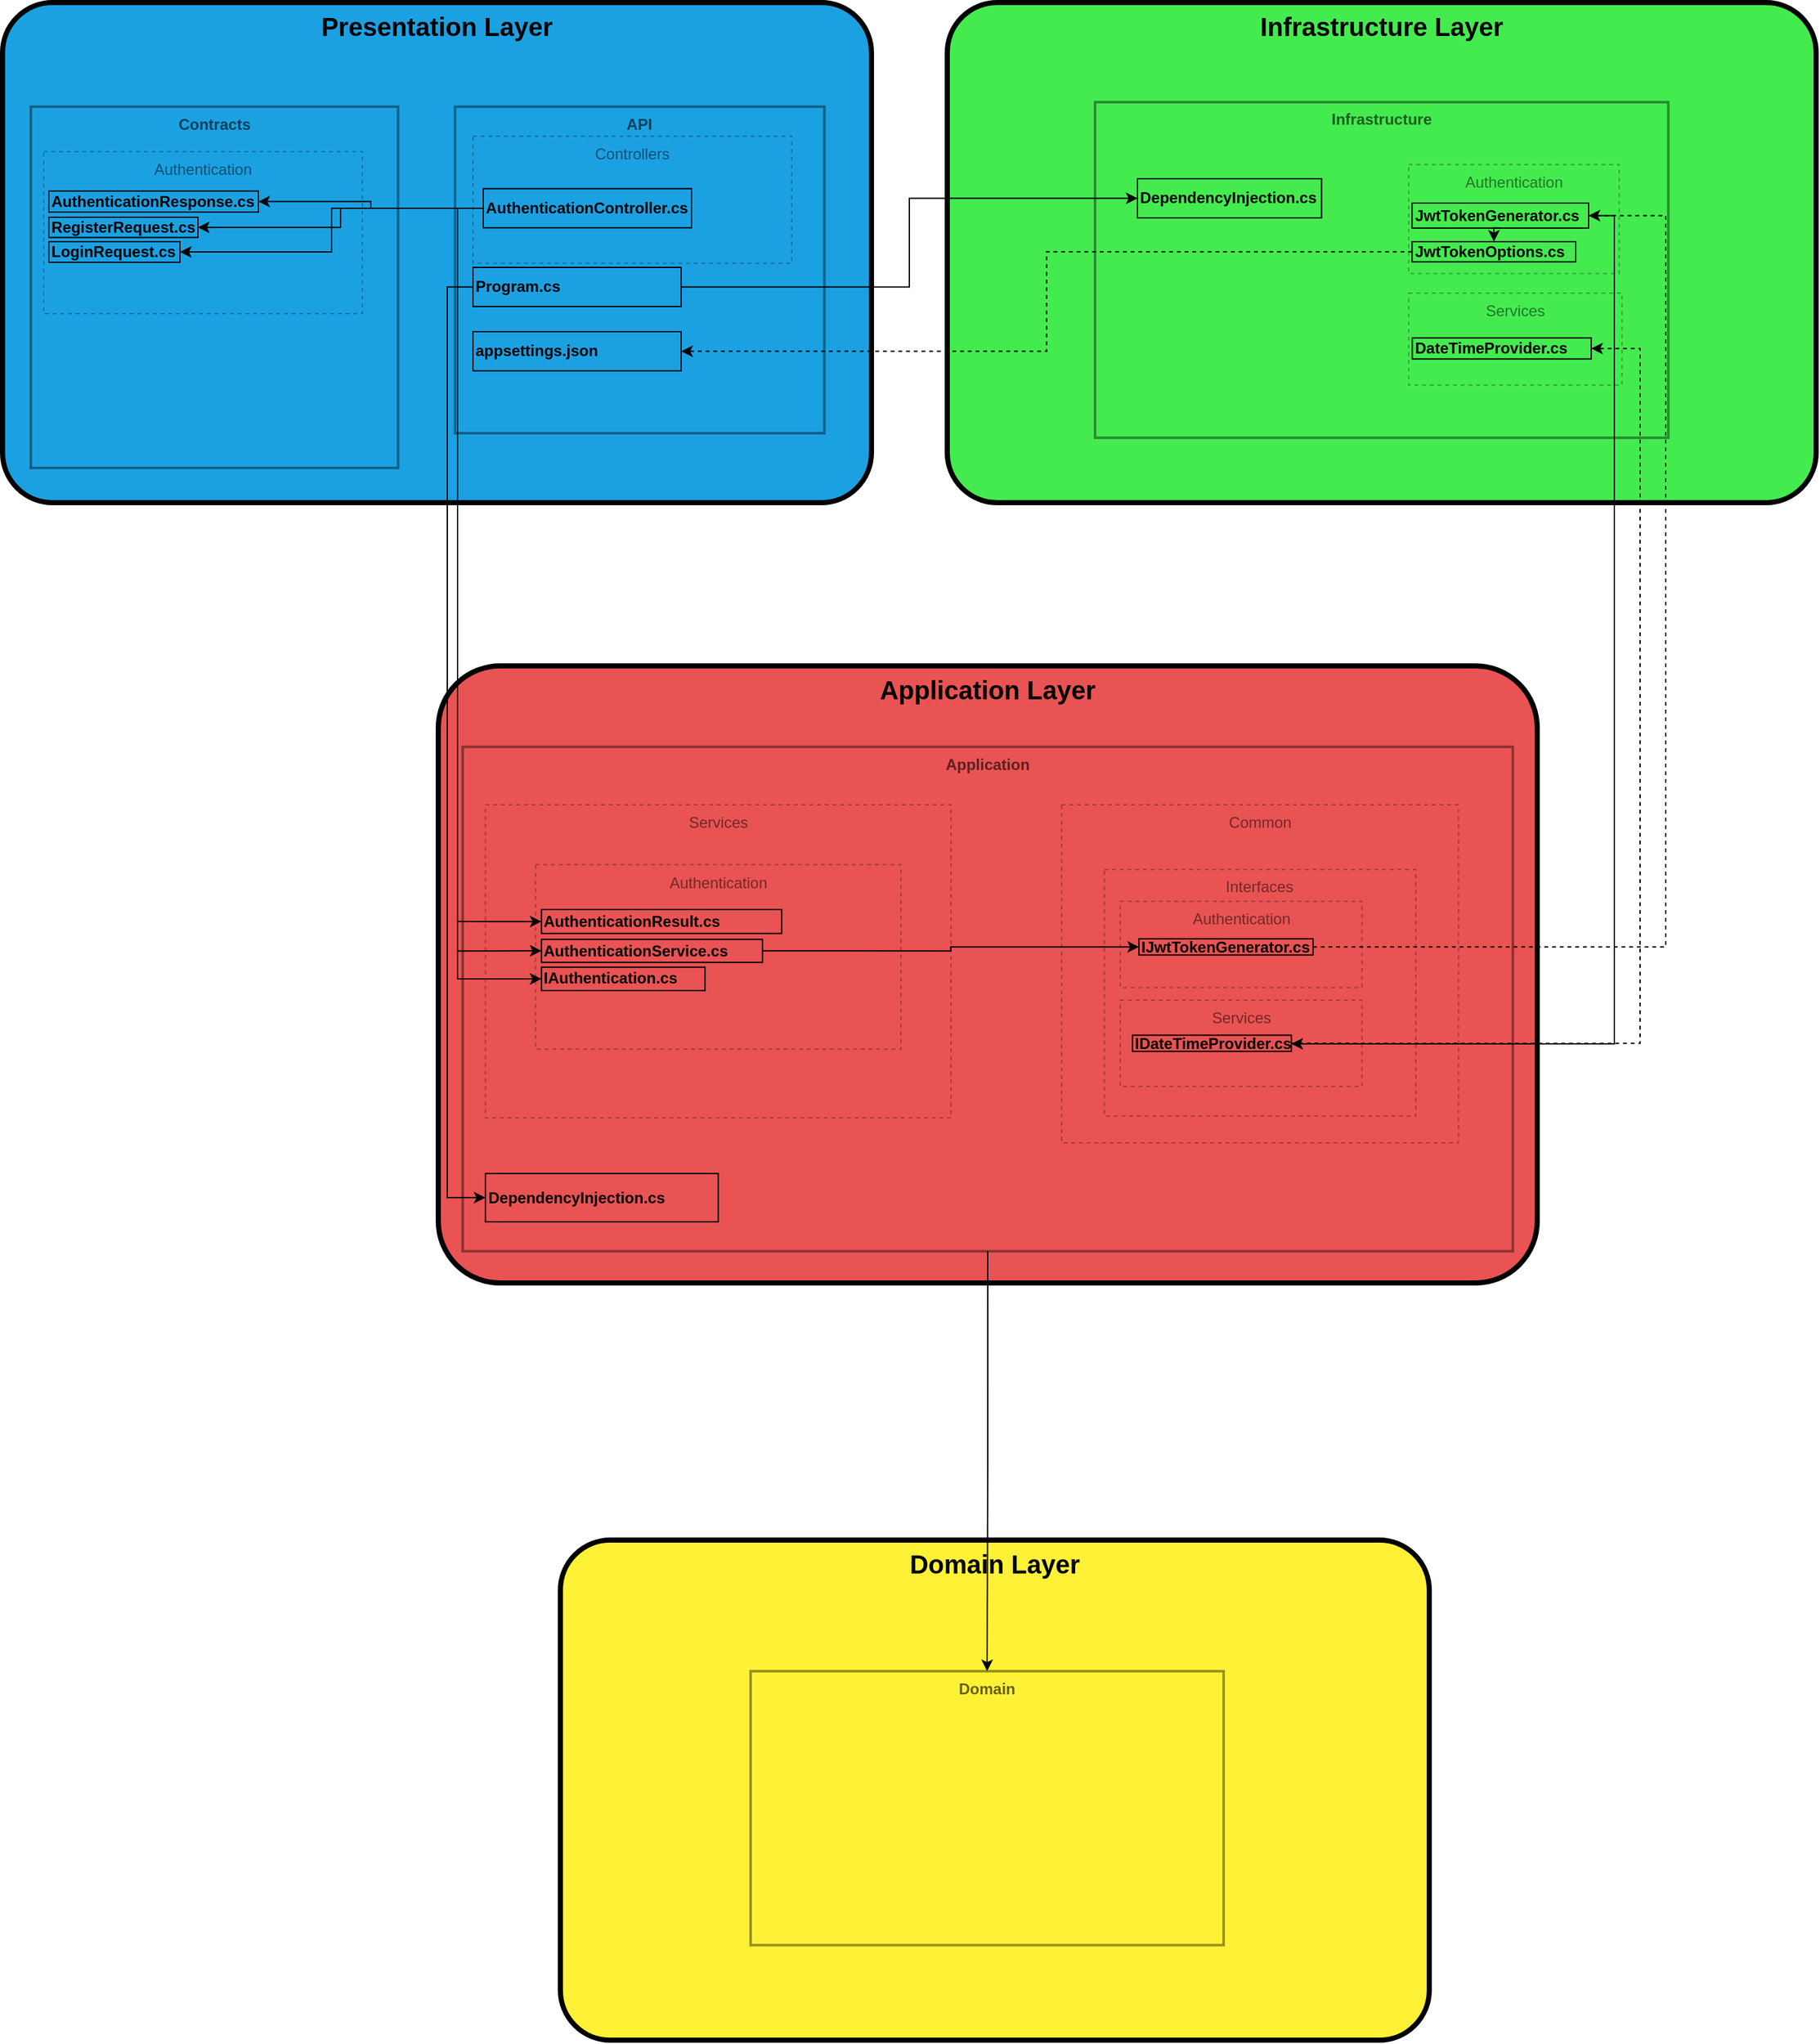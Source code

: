 <mxfile version="23.1.5" type="device">
  <diagram name="Page-1" id="4Rw_3CBLVYkMRjjBGBVQ">
    <mxGraphModel dx="1766" dy="1642" grid="1" gridSize="10" guides="1" tooltips="1" connect="1" arrows="1" fold="1" page="0" pageScale="1" pageWidth="850" pageHeight="1100" background="none" math="0" shadow="0">
      <root>
        <mxCell id="0" />
        <mxCell id="1" parent="0" />
        <mxCell id="PHn3JjDbfKM90dUCb2oa-37" value="Presentation Layer" style="rounded=1;whiteSpace=wrap;html=1;container=1;fillColor=#1ba1e2;fontColor=#000000;strokeColor=#000000;arcSize=10;verticalAlign=top;fontStyle=1;fontSize=20;horizontal=1;labelBackgroundColor=none;strokeWidth=4;perimeterSpacing=0;spacingLeft=0;portConstraint=none;" parent="1" vertex="1">
          <mxGeometry x="-184" y="-506" width="676" height="389" as="geometry">
            <mxRectangle x="-41" y="-305" width="215" height="36" as="alternateBounds" />
          </mxGeometry>
        </mxCell>
        <mxCell id="PHn3JjDbfKM90dUCb2oa-39" value="Contracts" style="rounded=0;whiteSpace=wrap;html=1;container=1;fillColor=none;fontColor=#000000;strokeColor=#000000;arcSize=9;verticalAlign=top;fontStyle=1;fontSize=12;horizontal=1;labelBackgroundColor=none;strokeWidth=2;textOpacity=60;opacity=40;" parent="PHn3JjDbfKM90dUCb2oa-37" vertex="1">
          <mxGeometry x="22" y="81" width="285.72" height="281" as="geometry">
            <mxRectangle x="41" y="80" width="162" height="38" as="alternateBounds" />
          </mxGeometry>
        </mxCell>
        <mxCell id="TqxSmMZjtq2Ml7IiQgb_-6" value="&lt;font color=&quot;#000000&quot;&gt;Authentication&lt;/font&gt;" style="rounded=0;whiteSpace=wrap;html=1;fillColor=none;strokeColor=#000000;align=center;container=1;verticalAlign=top;opacity=30;dashed=1;textOpacity=50;" vertex="1" parent="PHn3JjDbfKM90dUCb2oa-39">
          <mxGeometry x="10" y="35" width="247.96" height="126" as="geometry">
            <mxRectangle x="15" y="40" width="232" height="79" as="alternateBounds" />
          </mxGeometry>
        </mxCell>
        <mxCell id="TqxSmMZjtq2Ml7IiQgb_-7" value="&lt;font color=&quot;#000000&quot;&gt;&lt;b&gt;AuthenticationResponse.cs&lt;br&gt;&lt;/b&gt;&lt;/font&gt;" style="rounded=0;whiteSpace=wrap;html=1;fillColor=none;strokeColor=#000000;align=left;" vertex="1" parent="TqxSmMZjtq2Ml7IiQgb_-6">
          <mxGeometry x="4" y="30.61" width="163" height="16.39" as="geometry" />
        </mxCell>
        <mxCell id="TqxSmMZjtq2Ml7IiQgb_-11" value="&lt;font color=&quot;#000000&quot;&gt;&lt;b&gt;LoginRequest.cs&lt;br&gt;&lt;/b&gt;&lt;/font&gt;" style="rounded=0;whiteSpace=wrap;html=1;fillColor=none;strokeColor=#000000;align=left;" vertex="1" parent="TqxSmMZjtq2Ml7IiQgb_-6">
          <mxGeometry x="4" y="70" width="102" height="16" as="geometry" />
        </mxCell>
        <mxCell id="TqxSmMZjtq2Ml7IiQgb_-12" value="&lt;font color=&quot;#000000&quot;&gt;&lt;b&gt;RegisterRequest.cs&lt;br&gt;&lt;/b&gt;&lt;/font&gt;" style="rounded=0;whiteSpace=wrap;html=1;fillColor=none;strokeColor=#000000;align=left;" vertex="1" parent="TqxSmMZjtq2Ml7IiQgb_-6">
          <mxGeometry x="4" y="51" width="116" height="15.73" as="geometry" />
        </mxCell>
        <mxCell id="PHn3JjDbfKM90dUCb2oa-40" value="API" style="rounded=0;whiteSpace=wrap;html=1;container=1;fillColor=none;fontColor=#000000;strokeColor=#000000;arcSize=9;verticalAlign=top;fontStyle=1;fontSize=12;horizontal=1;labelBackgroundColor=none;strokeWidth=2;textOpacity=60;opacity=40;" parent="PHn3JjDbfKM90dUCb2oa-37" vertex="1">
          <mxGeometry x="352" y="80.99" width="287.38" height="254" as="geometry">
            <mxRectangle x="-41" y="-305" width="215" height="36" as="alternateBounds" />
          </mxGeometry>
        </mxCell>
        <mxCell id="TqxSmMZjtq2Ml7IiQgb_-2" value="&lt;font color=&quot;#000000&quot;&gt;Controllers&lt;/font&gt;" style="rounded=0;whiteSpace=wrap;html=1;fillColor=none;strokeColor=#000000;align=center;container=1;verticalAlign=top;dashed=1;opacity=30;textOpacity=50;" vertex="1" parent="PHn3JjDbfKM90dUCb2oa-40">
          <mxGeometry x="14" y="22.998" width="247.96" height="98.783" as="geometry">
            <mxRectangle x="33" y="138.228" width="232" height="79" as="alternateBounds" />
          </mxGeometry>
        </mxCell>
        <mxCell id="TqxSmMZjtq2Ml7IiQgb_-5" value="&lt;font color=&quot;#000000&quot;&gt;&lt;b&gt;AuthenticationController.cs&lt;br&gt;&lt;/b&gt;&lt;/font&gt;" style="rounded=0;whiteSpace=wrap;html=1;fillColor=none;strokeColor=#000000;align=left;" vertex="1" parent="TqxSmMZjtq2Ml7IiQgb_-2">
          <mxGeometry x="8" y="40.77" width="162" height="30.44" as="geometry" />
        </mxCell>
        <mxCell id="TqxSmMZjtq2Ml7IiQgb_-8" value="&lt;font color=&quot;#000000&quot;&gt;&lt;b&gt;Program.cs&lt;br&gt;&lt;/b&gt;&lt;/font&gt;" style="rounded=0;whiteSpace=wrap;html=1;fillColor=none;strokeColor=#000000;align=left;" vertex="1" parent="PHn3JjDbfKM90dUCb2oa-40">
          <mxGeometry x="14" y="125.008" width="162" height="30.44" as="geometry" />
        </mxCell>
        <mxCell id="TqxSmMZjtq2Ml7IiQgb_-68" value="&lt;font color=&quot;#000000&quot;&gt;&lt;b&gt;appsettings.json&lt;br&gt;&lt;/b&gt;&lt;/font&gt;" style="rounded=0;whiteSpace=wrap;html=1;fillColor=none;strokeColor=#000000;align=left;" vertex="1" parent="PHn3JjDbfKM90dUCb2oa-40">
          <mxGeometry x="14" y="175.008" width="162" height="30.44" as="geometry" />
        </mxCell>
        <mxCell id="TqxSmMZjtq2Ml7IiQgb_-14" style="edgeStyle=orthogonalEdgeStyle;rounded=0;orthogonalLoop=1;jettySize=auto;html=1;exitX=0;exitY=0.5;exitDx=0;exitDy=0;entryX=1;entryY=0.5;entryDx=0;entryDy=0;" edge="1" parent="PHn3JjDbfKM90dUCb2oa-37" source="TqxSmMZjtq2Ml7IiQgb_-5" target="TqxSmMZjtq2Ml7IiQgb_-7">
          <mxGeometry relative="1" as="geometry" />
        </mxCell>
        <mxCell id="TqxSmMZjtq2Ml7IiQgb_-18" style="edgeStyle=orthogonalEdgeStyle;rounded=0;orthogonalLoop=1;jettySize=auto;html=1;exitX=0;exitY=0.5;exitDx=0;exitDy=0;entryX=1;entryY=0.5;entryDx=0;entryDy=0;" edge="1" parent="PHn3JjDbfKM90dUCb2oa-37" source="TqxSmMZjtq2Ml7IiQgb_-5" target="TqxSmMZjtq2Ml7IiQgb_-12">
          <mxGeometry relative="1" as="geometry" />
        </mxCell>
        <mxCell id="TqxSmMZjtq2Ml7IiQgb_-19" style="edgeStyle=orthogonalEdgeStyle;rounded=0;orthogonalLoop=1;jettySize=auto;html=1;exitX=0;exitY=0.5;exitDx=0;exitDy=0;entryX=1;entryY=0.5;entryDx=0;entryDy=0;" edge="1" parent="PHn3JjDbfKM90dUCb2oa-37" source="TqxSmMZjtq2Ml7IiQgb_-5" target="TqxSmMZjtq2Ml7IiQgb_-11">
          <mxGeometry relative="1" as="geometry" />
        </mxCell>
        <mxCell id="PHn3JjDbfKM90dUCb2oa-240" value="Infrastructure Layer" style="rounded=1;whiteSpace=wrap;html=1;container=1;arcSize=10;verticalAlign=top;fontStyle=1;fontSize=20;horizontal=1;labelBackgroundColor=none;strokeWidth=4;perimeterSpacing=0;spacingLeft=0;portConstraint=none;fillColor=#44EB4F;fontColor=#000000;strokeColor=#000000;" parent="1" vertex="1">
          <mxGeometry x="551" y="-506" width="676" height="389" as="geometry">
            <mxRectangle x="-41" y="-305" width="215" height="36" as="alternateBounds" />
          </mxGeometry>
        </mxCell>
        <mxCell id="PHn3JjDbfKM90dUCb2oa-243" value="Infrastructure" style="rounded=0;whiteSpace=wrap;html=1;container=1;fillColor=none;fontColor=#000000;strokeColor=#000000;arcSize=9;verticalAlign=top;fontStyle=1;fontSize=12;horizontal=1;labelBackgroundColor=none;strokeWidth=2;opacity=40;textOpacity=60;" parent="PHn3JjDbfKM90dUCb2oa-240" vertex="1">
          <mxGeometry x="115" y="77.47" width="446" height="261.05" as="geometry">
            <mxRectangle x="-41" y="-305" width="215" height="36" as="alternateBounds" />
          </mxGeometry>
        </mxCell>
        <mxCell id="PHn3JjDbfKM90dUCb2oa-244" value="&lt;font color=&quot;#000000&quot;&gt;&lt;b&gt;DependencyInjection.cs&lt;br&gt;&lt;/b&gt;&lt;/font&gt;" style="rounded=0;whiteSpace=wrap;html=1;fillColor=none;strokeColor=#000000;align=left;" parent="PHn3JjDbfKM90dUCb2oa-243" vertex="1">
          <mxGeometry x="33" y="59.57" width="143.22" height="30.44" as="geometry" />
        </mxCell>
        <mxCell id="TqxSmMZjtq2Ml7IiQgb_-39" value="&lt;font color=&quot;#000000&quot;&gt;Authentication&lt;/font&gt;" style="rounded=0;whiteSpace=wrap;html=1;fillColor=none;strokeColor=#000000;align=center;container=1;verticalAlign=top;dashed=1;opacity=30;textOpacity=50;" vertex="1" parent="PHn3JjDbfKM90dUCb2oa-243">
          <mxGeometry x="244" y="48.53" width="163.78" height="84.74" as="geometry">
            <mxRectangle x="15" y="40" width="232" height="79" as="alternateBounds" />
          </mxGeometry>
        </mxCell>
        <mxCell id="TqxSmMZjtq2Ml7IiQgb_-67" style="edgeStyle=orthogonalEdgeStyle;rounded=0;orthogonalLoop=1;jettySize=auto;html=1;exitX=0.5;exitY=1;exitDx=0;exitDy=0;entryX=0.5;entryY=0;entryDx=0;entryDy=0;" edge="1" parent="TqxSmMZjtq2Ml7IiQgb_-39" source="TqxSmMZjtq2Ml7IiQgb_-40" target="TqxSmMZjtq2Ml7IiQgb_-42">
          <mxGeometry relative="1" as="geometry" />
        </mxCell>
        <mxCell id="TqxSmMZjtq2Ml7IiQgb_-40" value="&lt;font color=&quot;#000000&quot;&gt;&lt;b&gt;JwtTokenGenerator.cs&lt;br&gt;&lt;/b&gt;&lt;/font&gt;" style="rounded=0;whiteSpace=wrap;html=1;fillColor=none;strokeColor=#000000;align=left;" vertex="1" parent="TqxSmMZjtq2Ml7IiQgb_-39">
          <mxGeometry x="2.64" y="30" width="137.36" height="19.41" as="geometry" />
        </mxCell>
        <mxCell id="TqxSmMZjtq2Ml7IiQgb_-42" value="&lt;font color=&quot;#000000&quot;&gt;&lt;b&gt;JwtTokenOptions.cs&lt;br&gt;&lt;/b&gt;&lt;/font&gt;" style="rounded=0;whiteSpace=wrap;html=1;fillColor=none;strokeColor=#000000;align=left;" vertex="1" parent="TqxSmMZjtq2Ml7IiQgb_-39">
          <mxGeometry x="2.64" y="60.0" width="127.36" height="15.7" as="geometry" />
        </mxCell>
        <mxCell id="TqxSmMZjtq2Ml7IiQgb_-44" value="&lt;font color=&quot;#000000&quot;&gt;Services&lt;/font&gt;" style="rounded=0;whiteSpace=wrap;html=1;fillColor=none;strokeColor=#000000;align=center;container=1;verticalAlign=top;dashed=1;opacity=30;textOpacity=50;" vertex="1" parent="PHn3JjDbfKM90dUCb2oa-243">
          <mxGeometry x="244" y="148.53" width="166" height="71.47" as="geometry">
            <mxRectangle x="15" y="40" width="232" height="79" as="alternateBounds" />
          </mxGeometry>
        </mxCell>
        <mxCell id="TqxSmMZjtq2Ml7IiQgb_-45" value="&lt;font color=&quot;#000000&quot;&gt;&lt;b&gt;DateTimeProvider.cs&lt;br&gt;&lt;/b&gt;&lt;/font&gt;" style="rounded=0;whiteSpace=wrap;html=1;fillColor=none;strokeColor=#000000;align=left;" vertex="1" parent="TqxSmMZjtq2Ml7IiQgb_-44">
          <mxGeometry x="2.814" y="34.876" width="139.222" height="16.37" as="geometry" />
        </mxCell>
        <mxCell id="PHn3JjDbfKM90dUCb2oa-251" value="Application Layer" style="rounded=1;whiteSpace=wrap;html=1;container=1;arcSize=10;verticalAlign=top;fontStyle=1;fontSize=20;horizontal=1;labelBackgroundColor=none;strokeWidth=4;perimeterSpacing=0;spacingLeft=0;portConstraint=none;fillColor=#E95353;fontColor=#000000;strokeColor=#000000;" parent="1" vertex="1">
          <mxGeometry x="155" y="10" width="855" height="480" as="geometry">
            <mxRectangle x="-41" y="-305" width="215" height="36" as="alternateBounds" />
          </mxGeometry>
        </mxCell>
        <mxCell id="PHn3JjDbfKM90dUCb2oa-252" value="Application" style="rounded=0;whiteSpace=wrap;html=1;container=1;fillColor=none;fontColor=#000000;strokeColor=#000000;arcSize=9;verticalAlign=top;fontStyle=1;fontSize=12;horizontal=1;labelBackgroundColor=none;strokeWidth=2;opacity=40;textOpacity=60;" parent="PHn3JjDbfKM90dUCb2oa-251" vertex="1">
          <mxGeometry x="18.975" y="62.931" width="817.056" height="392.391" as="geometry">
            <mxRectangle x="-41" y="-305" width="215" height="36" as="alternateBounds" />
          </mxGeometry>
        </mxCell>
        <mxCell id="TqxSmMZjtq2Ml7IiQgb_-24" value="&lt;font color=&quot;#000000&quot;&gt;Services&lt;/font&gt;" style="rounded=0;whiteSpace=wrap;html=1;fillColor=none;strokeColor=#000000;align=center;container=1;verticalAlign=top;textOpacity=50;dashed=1;opacity=30;" vertex="1" parent="PHn3JjDbfKM90dUCb2oa-252">
          <mxGeometry x="17.704" y="45.044" width="362.296" height="243.644" as="geometry">
            <mxRectangle x="15" y="40" width="232" height="79" as="alternateBounds" />
          </mxGeometry>
        </mxCell>
        <mxCell id="TqxSmMZjtq2Ml7IiQgb_-28" value="&lt;font color=&quot;#000000&quot;&gt;Authentication&lt;/font&gt;" style="rounded=0;whiteSpace=wrap;html=1;fillColor=none;strokeColor=#000000;align=center;container=1;verticalAlign=top;dashed=1;opacity=30;textOpacity=50;" vertex="1" parent="TqxSmMZjtq2Ml7IiQgb_-24">
          <mxGeometry x="39.004" y="46.679" width="284.288" height="143.454" as="geometry">
            <mxRectangle x="15" y="40" width="232" height="79" as="alternateBounds" />
          </mxGeometry>
        </mxCell>
        <mxCell id="TqxSmMZjtq2Ml7IiQgb_-29" value="&lt;font color=&quot;#000000&quot;&gt;&lt;b&gt;AuthenticationResult.cs&lt;br&gt;&lt;/b&gt;&lt;/font&gt;" style="rounded=0;whiteSpace=wrap;html=1;fillColor=none;strokeColor=#000000;align=left;" vertex="1" parent="TqxSmMZjtq2Ml7IiQgb_-28">
          <mxGeometry x="4.586" y="34.85" width="186.881" height="18.66" as="geometry" />
        </mxCell>
        <mxCell id="TqxSmMZjtq2Ml7IiQgb_-30" value="&lt;font color=&quot;#000000&quot;&gt;&lt;b&gt;IAuthentication.cs&lt;br&gt;&lt;/b&gt;&lt;/font&gt;" style="rounded=0;whiteSpace=wrap;html=1;fillColor=none;strokeColor=#000000;align=left;" vertex="1" parent="TqxSmMZjtq2Ml7IiQgb_-28">
          <mxGeometry x="4.586" y="79.697" width="127.262" height="18.216" as="geometry" />
        </mxCell>
        <mxCell id="TqxSmMZjtq2Ml7IiQgb_-31" value="&lt;font color=&quot;#000000&quot;&gt;&lt;b&gt;AuthenticationService.cs&lt;br&gt;&lt;/b&gt;&lt;/font&gt;" style="rounded=0;whiteSpace=wrap;html=1;fillColor=none;strokeColor=#000000;align=left;" vertex="1" parent="TqxSmMZjtq2Ml7IiQgb_-28">
          <mxGeometry x="4.586" y="58.065" width="171.976" height="17.909" as="geometry" />
        </mxCell>
        <mxCell id="TqxSmMZjtq2Ml7IiQgb_-36" value="&lt;font color=&quot;#000000&quot;&gt;&lt;b&gt;DependencyInjection.cs&lt;br&gt;&lt;/b&gt;&lt;/font&gt;" style="rounded=0;whiteSpace=wrap;html=1;fillColor=none;strokeColor=#000000;align=left;" vertex="1" parent="PHn3JjDbfKM90dUCb2oa-252">
          <mxGeometry x="17.707" y="331.928" width="181.144" height="37.561" as="geometry" />
        </mxCell>
        <mxCell id="TqxSmMZjtq2Ml7IiQgb_-47" value="&lt;font color=&quot;#000000&quot;&gt;Common&lt;/font&gt;" style="rounded=0;whiteSpace=wrap;html=1;fillColor=none;strokeColor=#000000;align=center;container=1;verticalAlign=top;textOpacity=50;dashed=1;opacity=30;" vertex="1" parent="PHn3JjDbfKM90dUCb2oa-252">
          <mxGeometry x="466.02" y="45.04" width="308.74" height="262.97" as="geometry">
            <mxRectangle x="15" y="40" width="232" height="79" as="alternateBounds" />
          </mxGeometry>
        </mxCell>
        <mxCell id="TqxSmMZjtq2Ml7IiQgb_-48" value="&lt;font color=&quot;#000000&quot;&gt;Interfaces&lt;/font&gt;" style="rounded=0;whiteSpace=wrap;html=1;fillColor=none;strokeColor=#000000;align=center;container=1;verticalAlign=top;dashed=1;opacity=30;textOpacity=50;" vertex="1" parent="TqxSmMZjtq2Ml7IiQgb_-47">
          <mxGeometry x="33.238" y="50.38" width="242.281" height="191.75" as="geometry">
            <mxRectangle x="15" y="40" width="232" height="79" as="alternateBounds" />
          </mxGeometry>
        </mxCell>
        <mxCell id="TqxSmMZjtq2Ml7IiQgb_-52" value="&lt;font color=&quot;#000000&quot;&gt;Authentication&lt;/font&gt;" style="rounded=0;whiteSpace=wrap;html=1;fillColor=none;strokeColor=#000000;align=center;container=1;verticalAlign=top;dashed=1;opacity=30;textOpacity=50;" vertex="1" parent="TqxSmMZjtq2Ml7IiQgb_-48">
          <mxGeometry x="12.332" y="24.756" width="188.046" height="67.087" as="geometry">
            <mxRectangle x="15" y="40" width="232" height="79" as="alternateBounds" />
          </mxGeometry>
        </mxCell>
        <mxCell id="TqxSmMZjtq2Ml7IiQgb_-53" value="&lt;font color=&quot;#000000&quot;&gt;&lt;b&gt;IJwtTokenGenerator.cs&lt;br&gt;&lt;/b&gt;&lt;/font&gt;" style="rounded=0;whiteSpace=wrap;html=1;fillColor=none;strokeColor=#000000;align=left;" vertex="1" parent="TqxSmMZjtq2Ml7IiQgb_-52">
          <mxGeometry x="14.56" y="29.18" width="135.44" height="12.57" as="geometry" />
        </mxCell>
        <mxCell id="TqxSmMZjtq2Ml7IiQgb_-56" value="&lt;font color=&quot;#000000&quot;&gt;Services&lt;/font&gt;" style="rounded=0;whiteSpace=wrap;html=1;fillColor=none;strokeColor=#000000;align=center;container=1;verticalAlign=top;dashed=1;opacity=30;textOpacity=50;" vertex="1" parent="TqxSmMZjtq2Ml7IiQgb_-48">
          <mxGeometry x="12.332" y="101.603" width="188.046" height="67.204" as="geometry">
            <mxRectangle x="15" y="40" width="232" height="79" as="alternateBounds" />
          </mxGeometry>
        </mxCell>
        <mxCell id="TqxSmMZjtq2Ml7IiQgb_-60" value="&lt;font color=&quot;#000000&quot;&gt;&lt;b&gt;IDateTimeProvider.cs&lt;br&gt;&lt;/b&gt;&lt;/font&gt;" style="rounded=0;whiteSpace=wrap;html=1;fillColor=none;strokeColor=#000000;align=left;" vertex="1" parent="TqxSmMZjtq2Ml7IiQgb_-56">
          <mxGeometry x="9.551" y="27.319" width="123.616" height="12.566" as="geometry" />
        </mxCell>
        <mxCell id="TqxSmMZjtq2Ml7IiQgb_-61" style="edgeStyle=orthogonalEdgeStyle;rounded=0;orthogonalLoop=1;jettySize=auto;html=1;exitX=1;exitY=0.5;exitDx=0;exitDy=0;entryX=0;entryY=0.5;entryDx=0;entryDy=0;" edge="1" parent="PHn3JjDbfKM90dUCb2oa-252" source="TqxSmMZjtq2Ml7IiQgb_-31" target="TqxSmMZjtq2Ml7IiQgb_-53">
          <mxGeometry relative="1" as="geometry" />
        </mxCell>
        <mxCell id="PHn3JjDbfKM90dUCb2oa-254" value="Domain Layer" style="rounded=1;whiteSpace=wrap;html=1;container=1;arcSize=10;verticalAlign=top;fontStyle=1;fontSize=20;horizontal=1;labelBackgroundColor=none;strokeWidth=4;perimeterSpacing=0;spacingLeft=0;portConstraint=none;fillColor=#FFF236;fontColor=#000000;strokeColor=#000000;" parent="1" vertex="1">
          <mxGeometry x="250" y="690" width="676" height="389" as="geometry">
            <mxRectangle x="155" y="556" width="215" height="36" as="alternateBounds" />
          </mxGeometry>
        </mxCell>
        <mxCell id="PHn3JjDbfKM90dUCb2oa-257" value="Domain" style="rounded=0;whiteSpace=wrap;html=1;container=1;fillColor=none;fontColor=#000000;strokeColor=#000000;arcSize=9;verticalAlign=top;fontStyle=1;fontSize=12;horizontal=1;labelBackgroundColor=none;strokeWidth=2;textOpacity=60;opacity=40;" parent="PHn3JjDbfKM90dUCb2oa-254" vertex="1">
          <mxGeometry x="148" y="102" width="368" height="213.1" as="geometry">
            <mxRectangle x="-41" y="-305" width="215" height="36" as="alternateBounds" />
          </mxGeometry>
        </mxCell>
        <mxCell id="TqxSmMZjtq2Ml7IiQgb_-22" style="edgeStyle=orthogonalEdgeStyle;rounded=0;orthogonalLoop=1;jettySize=auto;html=1;exitX=0.5;exitY=1;exitDx=0;exitDy=0;entryX=0.5;entryY=0;entryDx=0;entryDy=0;" edge="1" parent="1" source="PHn3JjDbfKM90dUCb2oa-252" target="PHn3JjDbfKM90dUCb2oa-257">
          <mxGeometry relative="1" as="geometry" />
        </mxCell>
        <mxCell id="TqxSmMZjtq2Ml7IiQgb_-32" style="edgeStyle=orthogonalEdgeStyle;rounded=0;orthogonalLoop=1;jettySize=auto;html=1;exitX=0;exitY=0.5;exitDx=0;exitDy=0;entryX=0;entryY=0.5;entryDx=0;entryDy=0;" edge="1" parent="1" source="TqxSmMZjtq2Ml7IiQgb_-5" target="TqxSmMZjtq2Ml7IiQgb_-29">
          <mxGeometry relative="1" as="geometry" />
        </mxCell>
        <mxCell id="TqxSmMZjtq2Ml7IiQgb_-33" style="edgeStyle=orthogonalEdgeStyle;rounded=0;orthogonalLoop=1;jettySize=auto;html=1;exitX=0;exitY=0.5;exitDx=0;exitDy=0;entryX=0;entryY=0.5;entryDx=0;entryDy=0;" edge="1" parent="1" source="TqxSmMZjtq2Ml7IiQgb_-5" target="TqxSmMZjtq2Ml7IiQgb_-31">
          <mxGeometry relative="1" as="geometry" />
        </mxCell>
        <mxCell id="TqxSmMZjtq2Ml7IiQgb_-34" style="edgeStyle=orthogonalEdgeStyle;rounded=0;orthogonalLoop=1;jettySize=auto;html=1;exitX=0;exitY=0.5;exitDx=0;exitDy=0;entryX=0;entryY=0.5;entryDx=0;entryDy=0;" edge="1" parent="1" source="TqxSmMZjtq2Ml7IiQgb_-5" target="TqxSmMZjtq2Ml7IiQgb_-30">
          <mxGeometry relative="1" as="geometry" />
        </mxCell>
        <mxCell id="TqxSmMZjtq2Ml7IiQgb_-37" style="edgeStyle=orthogonalEdgeStyle;rounded=0;orthogonalLoop=1;jettySize=auto;html=1;exitX=1;exitY=0.5;exitDx=0;exitDy=0;entryX=0;entryY=0.5;entryDx=0;entryDy=0;" edge="1" parent="1" source="TqxSmMZjtq2Ml7IiQgb_-8" target="PHn3JjDbfKM90dUCb2oa-244">
          <mxGeometry relative="1" as="geometry" />
        </mxCell>
        <mxCell id="TqxSmMZjtq2Ml7IiQgb_-38" style="edgeStyle=orthogonalEdgeStyle;rounded=0;orthogonalLoop=1;jettySize=auto;html=1;exitX=0;exitY=0.5;exitDx=0;exitDy=0;entryX=0;entryY=0.5;entryDx=0;entryDy=0;" edge="1" parent="1" source="TqxSmMZjtq2Ml7IiQgb_-8" target="TqxSmMZjtq2Ml7IiQgb_-36">
          <mxGeometry relative="1" as="geometry" />
        </mxCell>
        <mxCell id="TqxSmMZjtq2Ml7IiQgb_-72" style="edgeStyle=orthogonalEdgeStyle;rounded=0;orthogonalLoop=1;jettySize=auto;html=1;exitX=0;exitY=0.5;exitDx=0;exitDy=0;entryX=1;entryY=0.5;entryDx=0;entryDy=0;dashed=1;" edge="1" parent="1" source="TqxSmMZjtq2Ml7IiQgb_-42" target="TqxSmMZjtq2Ml7IiQgb_-68">
          <mxGeometry relative="1" as="geometry" />
        </mxCell>
        <mxCell id="TqxSmMZjtq2Ml7IiQgb_-74" style="edgeStyle=orthogonalEdgeStyle;rounded=0;orthogonalLoop=1;jettySize=auto;html=1;exitX=1;exitY=0.5;exitDx=0;exitDy=0;" edge="1" parent="1" source="TqxSmMZjtq2Ml7IiQgb_-40" target="TqxSmMZjtq2Ml7IiQgb_-60">
          <mxGeometry relative="1" as="geometry">
            <Array as="points">
              <mxPoint x="1070" y="-340" />
              <mxPoint x="1070" y="304" />
            </Array>
          </mxGeometry>
        </mxCell>
        <mxCell id="TqxSmMZjtq2Ml7IiQgb_-75" style="edgeStyle=orthogonalEdgeStyle;rounded=0;orthogonalLoop=1;jettySize=auto;html=1;exitX=1;exitY=0.5;exitDx=0;exitDy=0;entryX=1;entryY=0.5;entryDx=0;entryDy=0;dashed=1;" edge="1" parent="1" source="TqxSmMZjtq2Ml7IiQgb_-53" target="TqxSmMZjtq2Ml7IiQgb_-40">
          <mxGeometry relative="1" as="geometry">
            <Array as="points">
              <mxPoint x="1110" y="229" />
              <mxPoint x="1110" y="-340" />
            </Array>
          </mxGeometry>
        </mxCell>
        <mxCell id="TqxSmMZjtq2Ml7IiQgb_-76" style="edgeStyle=orthogonalEdgeStyle;rounded=0;orthogonalLoop=1;jettySize=auto;html=1;exitX=1;exitY=0.5;exitDx=0;exitDy=0;entryX=1;entryY=0.5;entryDx=0;entryDy=0;dashed=1;" edge="1" parent="1" source="TqxSmMZjtq2Ml7IiQgb_-60" target="TqxSmMZjtq2Ml7IiQgb_-45">
          <mxGeometry relative="1" as="geometry">
            <Array as="points">
              <mxPoint x="1090" y="304" />
              <mxPoint x="1090" y="-237" />
            </Array>
          </mxGeometry>
        </mxCell>
      </root>
    </mxGraphModel>
  </diagram>
</mxfile>
